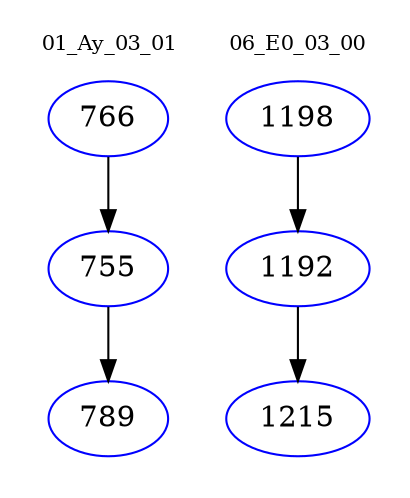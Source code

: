digraph{
subgraph cluster_0 {
color = white
label = "01_Ay_03_01";
fontsize=10;
T0_766 [label="766", color="blue"]
T0_766 -> T0_755 [color="black"]
T0_755 [label="755", color="blue"]
T0_755 -> T0_789 [color="black"]
T0_789 [label="789", color="blue"]
}
subgraph cluster_1 {
color = white
label = "06_E0_03_00";
fontsize=10;
T1_1198 [label="1198", color="blue"]
T1_1198 -> T1_1192 [color="black"]
T1_1192 [label="1192", color="blue"]
T1_1192 -> T1_1215 [color="black"]
T1_1215 [label="1215", color="blue"]
}
}
